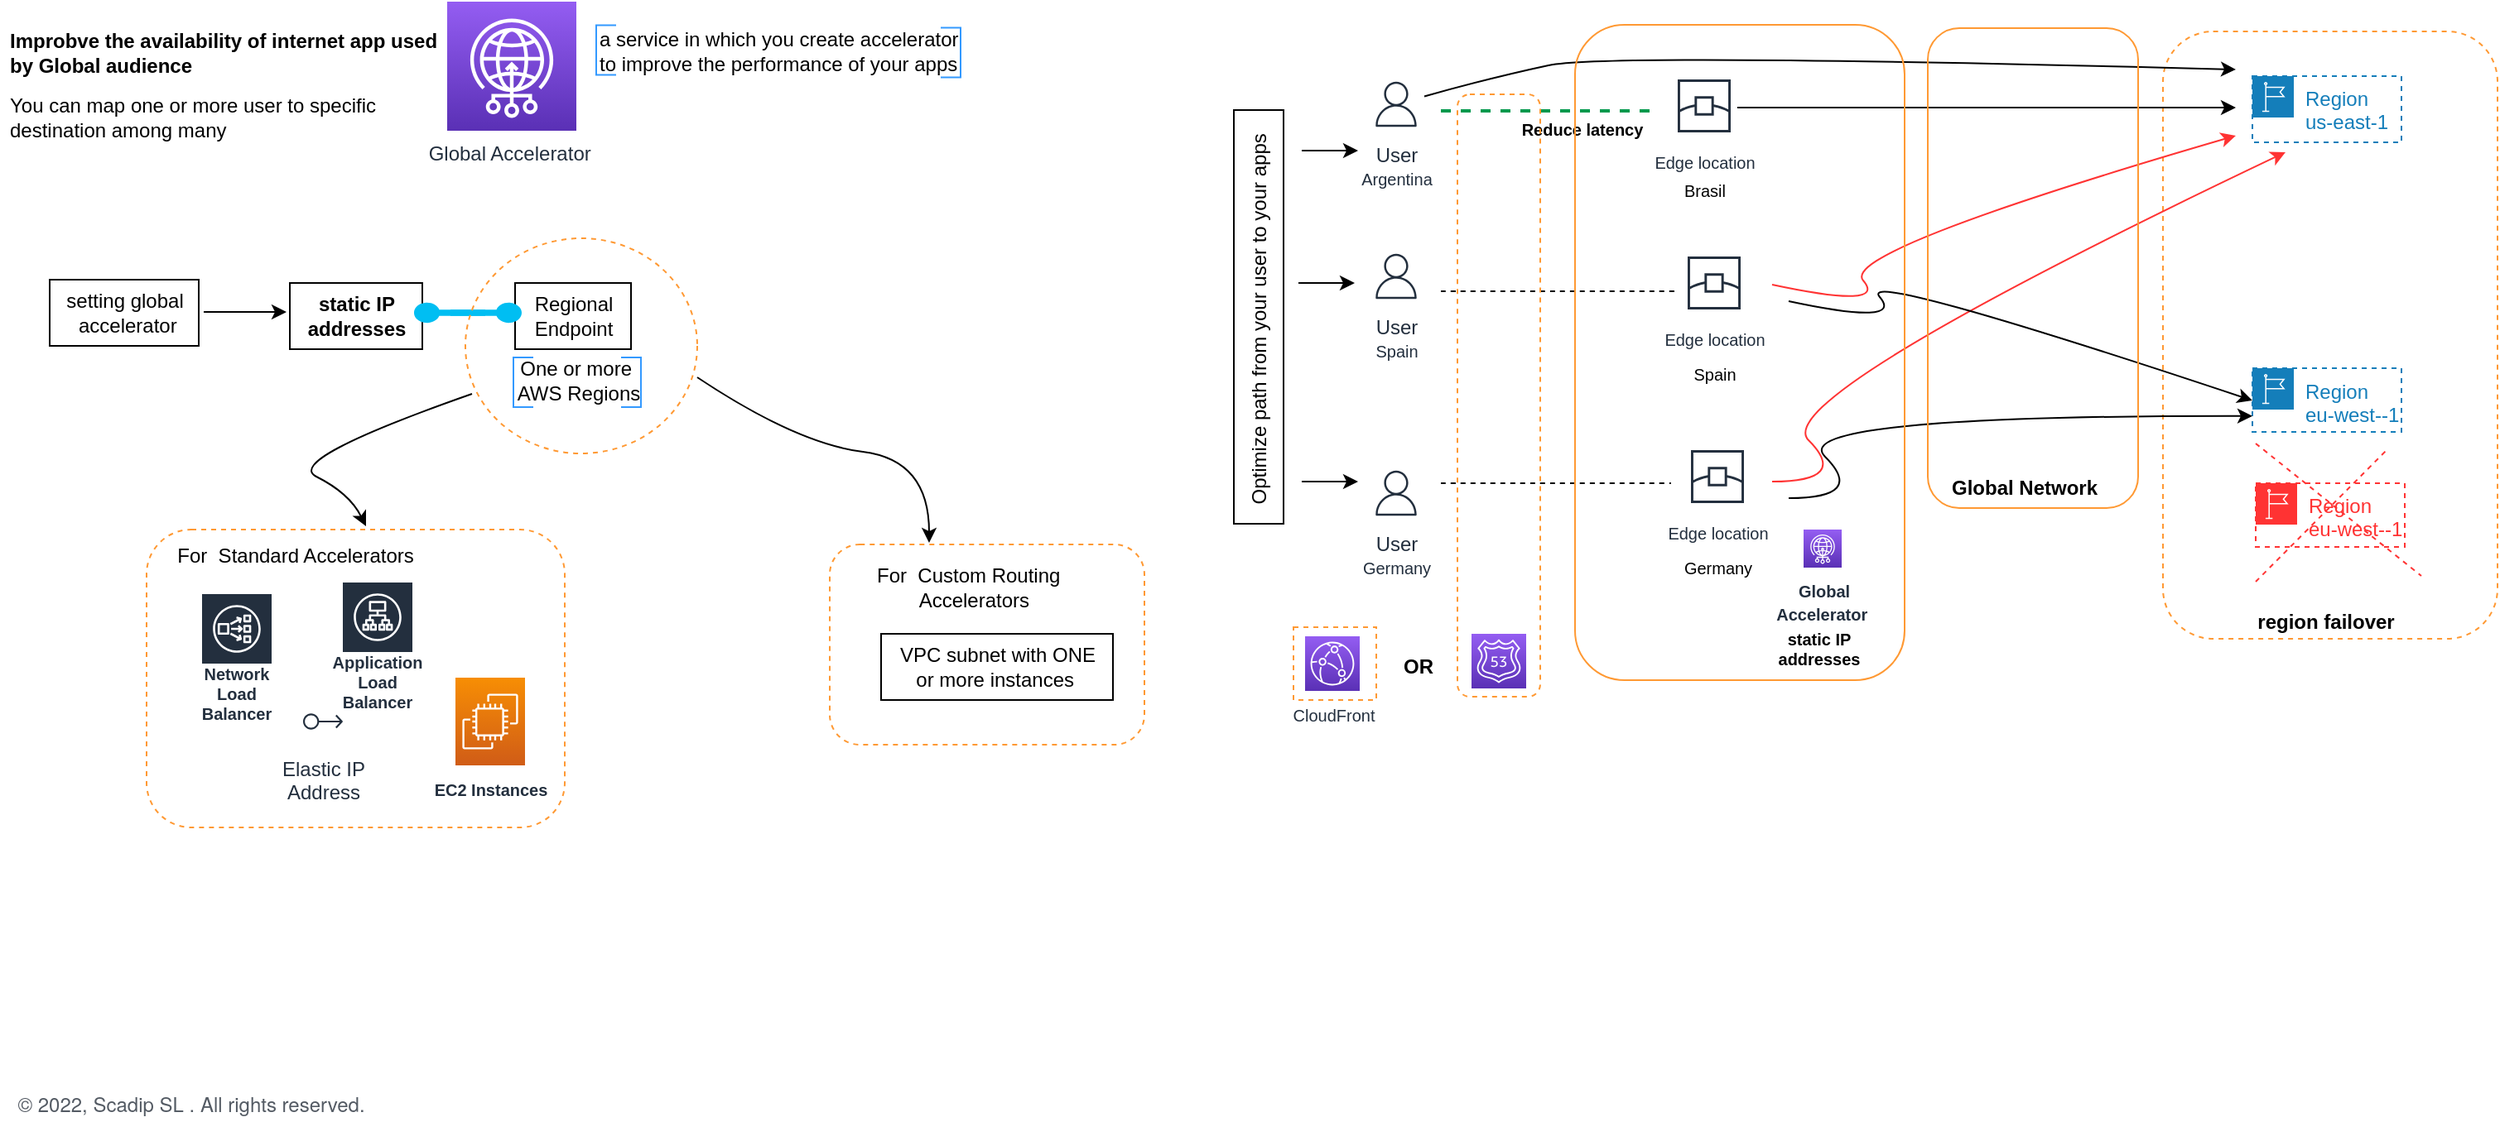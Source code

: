 <mxfile version="20.2.2" type="github">
  <diagram id="QTyaG9bJD4TBAgeyizxi" name="Page-1">
    <mxGraphModel dx="1411" dy="735" grid="1" gridSize="10" guides="1" tooltips="1" connect="1" arrows="1" fold="1" page="1" pageScale="1" pageWidth="1654" pageHeight="1169" math="0" shadow="0">
      <root>
        <mxCell id="0" />
        <mxCell id="1" parent="0" />
        <mxCell id="rK0ytJg0AkPBJS-4Hq_b-47" value="&lt;b&gt;Reduce latency&lt;/b&gt;" style="text;html=1;align=center;verticalAlign=middle;resizable=0;points=[];autosize=1;strokeColor=none;fillColor=none;fontSize=10;fontColor=#000000;" parent="1" vertex="1">
          <mxGeometry x="945" y="140.25" width="100" height="30" as="geometry" />
        </mxCell>
        <mxCell id="rK0ytJg0AkPBJS-4Hq_b-52" value="" style="rounded=1;whiteSpace=wrap;html=1;fontSize=10;fontColor=#000000;strokeColor=#FF9933;fillColor=none;dashed=1;" parent="1" vertex="1">
          <mxGeometry x="1346" y="96" width="202" height="367" as="geometry" />
        </mxCell>
        <mxCell id="OFWOmc6OxAkf4O8CphpO-27" value="" style="rounded=1;whiteSpace=wrap;html=1;strokeColor=#FF9933;strokeWidth=1;fillColor=none;dashed=1;" parent="1" vertex="1">
          <mxGeometry x="541" y="406" width="190" height="121" as="geometry" />
        </mxCell>
        <mxCell id="OFWOmc6OxAkf4O8CphpO-24" value="" style="rounded=1;whiteSpace=wrap;html=1;strokeColor=#FF9933;strokeWidth=1;fillColor=none;dashed=1;" parent="1" vertex="1">
          <mxGeometry x="128.5" y="397" width="252.5" height="180" as="geometry" />
        </mxCell>
        <mxCell id="OFWOmc6OxAkf4O8CphpO-14" value="Regional &lt;br&gt;Endpoint" style="text;html=1;align=center;verticalAlign=middle;resizable=0;points=[];autosize=1;strokeColor=default;fillColor=none;" parent="1" vertex="1">
          <mxGeometry x="351" y="248" width="70" height="40" as="geometry" />
        </mxCell>
        <mxCell id="OFWOmc6OxAkf4O8CphpO-1" value="Global Accelerator&amp;nbsp;" style="sketch=0;points=[[0,0,0],[0.25,0,0],[0.5,0,0],[0.75,0,0],[1,0,0],[0,1,0],[0.25,1,0],[0.5,1,0],[0.75,1,0],[1,1,0],[0,0.25,0],[0,0.5,0],[0,0.75,0],[1,0.25,0],[1,0.5,0],[1,0.75,0]];outlineConnect=0;fontColor=#232F3E;gradientColor=#945DF2;gradientDirection=north;fillColor=#5A30B5;strokeColor=#ffffff;dashed=0;verticalLabelPosition=bottom;verticalAlign=top;align=center;html=1;fontSize=12;fontStyle=0;aspect=fixed;shape=mxgraph.aws4.resourceIcon;resIcon=mxgraph.aws4.global_accelerator;" parent="1" vertex="1">
          <mxGeometry x="310" y="78" width="78" height="78" as="geometry" />
        </mxCell>
        <mxCell id="OFWOmc6OxAkf4O8CphpO-2" value="&lt;b&gt;Improbve the availability of internet app used&amp;nbsp;&lt;br&gt;by Global audience&amp;nbsp;&lt;/b&gt;" style="text;html=1;align=left;verticalAlign=middle;resizable=0;points=[];autosize=1;strokeColor=none;fillColor=none;" parent="1" vertex="1">
          <mxGeometry x="44" y="88.75" width="280" height="40" as="geometry" />
        </mxCell>
        <mxCell id="OFWOmc6OxAkf4O8CphpO-3" value="You can map one or more user to specific &lt;br&gt;destination among many&amp;nbsp;" style="text;html=1;align=left;verticalAlign=middle;resizable=0;points=[];autosize=1;strokeColor=none;fillColor=none;" parent="1" vertex="1">
          <mxGeometry x="44" y="128" width="240" height="40" as="geometry" />
        </mxCell>
        <mxCell id="OFWOmc6OxAkf4O8CphpO-4" value="a service in which you create accelerator &lt;br&gt;to improve the performance of your apps" style="text;html=1;align=left;verticalAlign=middle;resizable=0;points=[];autosize=1;strokeColor=none;fillColor=none;" parent="1" vertex="1">
          <mxGeometry x="400" y="88" width="240" height="40" as="geometry" />
        </mxCell>
        <mxCell id="OFWOmc6OxAkf4O8CphpO-5" value="" style="strokeWidth=1;html=1;shape=mxgraph.flowchart.annotation_1;align=left;pointerEvents=1;fontColor=#000033;fillColor=none;strokeColor=#3399FF;" parent="1" vertex="1">
          <mxGeometry x="400" y="92.25" width="12" height="30" as="geometry" />
        </mxCell>
        <mxCell id="OFWOmc6OxAkf4O8CphpO-6" value="" style="strokeWidth=1;html=1;shape=mxgraph.flowchart.annotation_1;align=left;pointerEvents=1;fontColor=#000033;fillColor=none;direction=west;strokeColor=#3399FF;" parent="1" vertex="1">
          <mxGeometry x="608" y="93.75" width="12" height="30" as="geometry" />
        </mxCell>
        <mxCell id="OFWOmc6OxAkf4O8CphpO-7" value="setting global&lt;br&gt;&amp;nbsp; accelerator&amp;nbsp;" style="text;html=1;align=center;verticalAlign=middle;resizable=0;points=[];autosize=1;strokeColor=default;fillColor=none;" parent="1" vertex="1">
          <mxGeometry x="70" y="246" width="90" height="40" as="geometry" />
        </mxCell>
        <mxCell id="OFWOmc6OxAkf4O8CphpO-8" value="" style="endArrow=classic;html=1;rounded=0;" parent="1" edge="1">
          <mxGeometry width="50" height="50" relative="1" as="geometry">
            <mxPoint x="163" y="265.5" as="sourcePoint" />
            <mxPoint x="213" y="265.5" as="targetPoint" />
          </mxGeometry>
        </mxCell>
        <mxCell id="OFWOmc6OxAkf4O8CphpO-9" value="&lt;b&gt;static IP &lt;br&gt;addresses&lt;/b&gt;" style="text;html=1;align=center;verticalAlign=middle;resizable=0;points=[];autosize=1;strokeColor=default;fillColor=none;" parent="1" vertex="1">
          <mxGeometry x="215" y="248" width="80" height="40" as="geometry" />
        </mxCell>
        <mxCell id="OFWOmc6OxAkf4O8CphpO-11" value="" style="verticalLabelPosition=bottom;html=1;verticalAlign=top;align=center;strokeColor=none;fillColor=#00BEF2;shape=mxgraph.azure.service_endpoint;" parent="1" vertex="1">
          <mxGeometry x="290" y="259.5" width="43" height="13" as="geometry" />
        </mxCell>
        <mxCell id="OFWOmc6OxAkf4O8CphpO-13" value="" style="verticalLabelPosition=bottom;html=1;verticalAlign=top;align=center;strokeColor=none;fillColor=#00BEF2;shape=mxgraph.azure.service_endpoint;direction=west;" parent="1" vertex="1">
          <mxGeometry x="312" y="259.5" width="43" height="13" as="geometry" />
        </mxCell>
        <mxCell id="OFWOmc6OxAkf4O8CphpO-15" value="VPC subnet with ONE &lt;br&gt;or more instances&amp;nbsp;" style="text;html=1;align=center;verticalAlign=middle;resizable=0;points=[];autosize=1;strokeColor=default;fillColor=none;" parent="1" vertex="1">
          <mxGeometry x="572" y="460" width="140" height="40" as="geometry" />
        </mxCell>
        <mxCell id="OFWOmc6OxAkf4O8CphpO-17" value="One or more&amp;nbsp;&lt;br&gt;AWS Regions" style="text;html=1;align=center;verticalAlign=middle;resizable=0;points=[];autosize=1;strokeColor=none;fillColor=none;" parent="1" vertex="1">
          <mxGeometry x="339" y="287" width="100" height="40" as="geometry" />
        </mxCell>
        <mxCell id="OFWOmc6OxAkf4O8CphpO-18" value="" style="strokeWidth=1;html=1;shape=mxgraph.flowchart.annotation_1;align=left;pointerEvents=1;fontColor=#000033;fillColor=none;strokeColor=#3399FF;" parent="1" vertex="1">
          <mxGeometry x="350" y="293" width="12" height="30" as="geometry" />
        </mxCell>
        <mxCell id="OFWOmc6OxAkf4O8CphpO-19" value="" style="strokeWidth=1;html=1;shape=mxgraph.flowchart.annotation_1;align=left;pointerEvents=1;fontColor=#000033;fillColor=none;direction=west;strokeColor=#3399FF;" parent="1" vertex="1">
          <mxGeometry x="415" y="293" width="12" height="30" as="geometry" />
        </mxCell>
        <mxCell id="OFWOmc6OxAkf4O8CphpO-20" value="Network Load Balancer" style="sketch=0;outlineConnect=0;fontColor=#232F3E;gradientColor=none;strokeColor=#ffffff;fillColor=#232F3E;dashed=0;verticalLabelPosition=middle;verticalAlign=bottom;align=center;html=1;whiteSpace=wrap;fontSize=10;fontStyle=1;spacing=3;shape=mxgraph.aws4.productIcon;prIcon=mxgraph.aws4.network_load_balancer;" parent="1" vertex="1">
          <mxGeometry x="161" y="435" width="44" height="83" as="geometry" />
        </mxCell>
        <mxCell id="OFWOmc6OxAkf4O8CphpO-21" value="&lt;br&gt;&lt;br&gt;&lt;br&gt;&lt;br&gt;&lt;br&gt;Application Load Balancer" style="sketch=0;outlineConnect=0;fontColor=#232F3E;gradientColor=none;strokeColor=#ffffff;fillColor=#232F3E;dashed=0;verticalLabelPosition=middle;verticalAlign=bottom;align=center;html=1;whiteSpace=wrap;fontSize=10;fontStyle=1;spacing=3;shape=mxgraph.aws4.productIcon;prIcon=mxgraph.aws4.application_load_balancer;" parent="1" vertex="1">
          <mxGeometry x="246" y="428" width="44" height="83" as="geometry" />
        </mxCell>
        <mxCell id="OFWOmc6OxAkf4O8CphpO-22" value="Elastic IP&#xa;Address" style="sketch=0;outlineConnect=0;fontColor=#232F3E;gradientColor=none;strokeColor=#232F3E;fillColor=none;dashed=0;verticalLabelPosition=bottom;verticalAlign=top;align=center;html=1;fontSize=12;fontStyle=0;aspect=fixed;shape=mxgraph.aws4.resourceIcon;resIcon=mxgraph.aws4.elastic_ip_address;" parent="1" vertex="1">
          <mxGeometry x="220" y="498" width="30" height="30" as="geometry" />
        </mxCell>
        <mxCell id="OFWOmc6OxAkf4O8CphpO-23" value="For&amp;nbsp; Standard Accelerators" style="text;html=1;align=center;verticalAlign=middle;resizable=0;points=[];autosize=1;strokeColor=none;fillColor=none;" parent="1" vertex="1">
          <mxGeometry x="133" y="398" width="170" height="30" as="geometry" />
        </mxCell>
        <mxCell id="OFWOmc6OxAkf4O8CphpO-26" value="&lt;font style=&quot;font-size: 10px;&quot;&gt;&lt;b&gt;EC2 Instances&lt;/b&gt;&lt;/font&gt;" style="sketch=0;points=[[0,0,0],[0.25,0,0],[0.5,0,0],[0.75,0,0],[1,0,0],[0,1,0],[0.25,1,0],[0.5,1,0],[0.75,1,0],[1,1,0],[0,0.25,0],[0,0.5,0],[0,0.75,0],[1,0.25,0],[1,0.5,0],[1,0.75,0]];outlineConnect=0;fontColor=#232F3E;gradientColor=#F78E04;gradientDirection=north;fillColor=#D05C17;strokeColor=#ffffff;dashed=0;verticalLabelPosition=bottom;verticalAlign=top;align=center;html=1;fontSize=12;fontStyle=0;shape=mxgraph.aws4.resourceIcon;resIcon=mxgraph.aws4.ec2;" parent="1" vertex="1">
          <mxGeometry x="315" y="486.5" width="42" height="53" as="geometry" />
        </mxCell>
        <mxCell id="OFWOmc6OxAkf4O8CphpO-28" value="For&amp;nbsp; Custom Routing&amp;nbsp;&lt;br&gt;&amp;nbsp;Accelerators" style="text;html=1;align=center;verticalAlign=middle;resizable=0;points=[];autosize=1;strokeColor=none;fillColor=none;" parent="1" vertex="1">
          <mxGeometry x="556" y="412" width="140" height="40" as="geometry" />
        </mxCell>
        <mxCell id="OFWOmc6OxAkf4O8CphpO-29" value="" style="ellipse;whiteSpace=wrap;html=1;dashed=1;fontSize=10;strokeColor=#FF9933;strokeWidth=1;fillColor=none;" parent="1" vertex="1">
          <mxGeometry x="321" y="221" width="140" height="130" as="geometry" />
        </mxCell>
        <mxCell id="OFWOmc6OxAkf4O8CphpO-30" value="" style="curved=1;endArrow=classic;html=1;rounded=0;fontSize=10;" parent="1" edge="1">
          <mxGeometry width="50" height="50" relative="1" as="geometry">
            <mxPoint x="325" y="315" as="sourcePoint" />
            <mxPoint x="261" y="395" as="targetPoint" />
            <Array as="points">
              <mxPoint x="211" y="355" />
              <mxPoint x="251" y="375" />
            </Array>
          </mxGeometry>
        </mxCell>
        <mxCell id="OFWOmc6OxAkf4O8CphpO-31" value="" style="curved=1;endArrow=classic;html=1;rounded=0;fontSize=10;" parent="1" edge="1">
          <mxGeometry width="50" height="50" relative="1" as="geometry">
            <mxPoint x="461" y="305" as="sourcePoint" />
            <mxPoint x="601" y="405" as="targetPoint" />
            <Array as="points">
              <mxPoint x="521" y="345" />
              <mxPoint x="601" y="355" />
            </Array>
          </mxGeometry>
        </mxCell>
        <mxCell id="OFWOmc6OxAkf4O8CphpO-32" value="&lt;span style=&quot;color: rgb(84, 91, 100); font-family: &amp;quot;Amazon Ember&amp;quot;, &amp;quot;Helvetica Neue&amp;quot;, Roboto, Arial, sans-serif; text-align: start; background-color: rgb(255, 255, 255);&quot;&gt;© 2022, Scadip SL&amp;nbsp;&lt;/span&gt;&lt;span style=&quot;color: rgb(84, 91, 100); font-family: &amp;quot;Amazon Ember&amp;quot;, &amp;quot;Helvetica Neue&amp;quot;, Roboto, Arial, sans-serif; text-align: start; background-color: rgb(255, 255, 255);&quot;&gt;. All rights reserved.&lt;/span&gt;" style="text;html=1;align=center;verticalAlign=middle;resizable=0;points=[];autosize=1;strokeColor=none;fillColor=none;fontSize=12;" parent="1" vertex="1">
          <mxGeometry x="40" y="734" width="230" height="20" as="geometry" />
        </mxCell>
        <mxCell id="rK0ytJg0AkPBJS-4Hq_b-6" value="User&lt;br&gt;&lt;font style=&quot;font-size: 10px;&quot;&gt;Argentina&lt;/font&gt;" style="sketch=0;outlineConnect=0;fontColor=#232F3E;gradientColor=none;strokeColor=#232F3E;fillColor=#ffffff;dashed=0;verticalLabelPosition=bottom;verticalAlign=top;align=center;html=1;fontSize=12;fontStyle=0;aspect=fixed;shape=mxgraph.aws4.resourceIcon;resIcon=mxgraph.aws4.user;" parent="1" vertex="1">
          <mxGeometry x="866" y="123" width="34" height="34" as="geometry" />
        </mxCell>
        <mxCell id="rK0ytJg0AkPBJS-4Hq_b-7" value="User&lt;br&gt;&lt;font style=&quot;font-size: 10px;&quot;&gt;Spain&lt;/font&gt;" style="sketch=0;outlineConnect=0;fontColor=#232F3E;gradientColor=none;strokeColor=#232F3E;fillColor=#ffffff;dashed=0;verticalLabelPosition=bottom;verticalAlign=top;align=center;html=1;fontSize=12;fontStyle=0;aspect=fixed;shape=mxgraph.aws4.resourceIcon;resIcon=mxgraph.aws4.user;" parent="1" vertex="1">
          <mxGeometry x="866" y="227" width="34" height="34" as="geometry" />
        </mxCell>
        <mxCell id="rK0ytJg0AkPBJS-4Hq_b-8" value="User&lt;br&gt;&lt;font style=&quot;font-size: 10px;&quot;&gt;Germany&lt;/font&gt;" style="sketch=0;outlineConnect=0;fontColor=#232F3E;gradientColor=none;strokeColor=#232F3E;fillColor=#ffffff;dashed=0;verticalLabelPosition=bottom;verticalAlign=top;align=center;html=1;fontSize=12;fontStyle=0;aspect=fixed;shape=mxgraph.aws4.resourceIcon;resIcon=mxgraph.aws4.user;" parent="1" vertex="1">
          <mxGeometry x="866" y="358" width="34" height="34" as="geometry" />
        </mxCell>
        <mxCell id="rK0ytJg0AkPBJS-4Hq_b-22" value="" style="group" parent="1" vertex="1" connectable="0">
          <mxGeometry x="1044" y="121" width="50" height="86" as="geometry" />
        </mxCell>
        <mxCell id="rK0ytJg0AkPBJS-4Hq_b-11" value="&lt;font style=&quot;font-size: 10px;&quot;&gt;Edge location&lt;/font&gt;" style="sketch=0;outlineConnect=0;fontColor=#232F3E;gradientColor=none;strokeColor=#232F3E;fillColor=#ffffff;dashed=0;verticalLabelPosition=bottom;verticalAlign=top;align=center;html=1;fontSize=12;fontStyle=0;aspect=fixed;shape=mxgraph.aws4.resourceIcon;resIcon=mxgraph.aws4.edge_location;" parent="rK0ytJg0AkPBJS-4Hq_b-22" vertex="1">
          <mxGeometry x="5" width="40" height="40" as="geometry" />
        </mxCell>
        <mxCell id="rK0ytJg0AkPBJS-4Hq_b-12" value="Brasil" style="text;html=1;align=center;verticalAlign=middle;resizable=0;points=[];autosize=1;strokeColor=none;fillColor=none;fontSize=10;" parent="rK0ytJg0AkPBJS-4Hq_b-22" vertex="1">
          <mxGeometry y="56" width="50" height="30" as="geometry" />
        </mxCell>
        <mxCell id="rK0ytJg0AkPBJS-4Hq_b-23" value="" style="group" parent="1" vertex="1" connectable="0">
          <mxGeometry x="1050" y="228" width="50" height="90" as="geometry" />
        </mxCell>
        <mxCell id="rK0ytJg0AkPBJS-4Hq_b-18" value="&lt;font style=&quot;font-size: 10px;&quot;&gt;Edge location&lt;/font&gt;" style="sketch=0;outlineConnect=0;fontColor=#232F3E;gradientColor=none;strokeColor=#232F3E;fillColor=#ffffff;dashed=0;verticalLabelPosition=bottom;verticalAlign=top;align=center;html=1;fontSize=12;fontStyle=0;aspect=fixed;shape=mxgraph.aws4.resourceIcon;resIcon=mxgraph.aws4.edge_location;" parent="rK0ytJg0AkPBJS-4Hq_b-23" vertex="1">
          <mxGeometry x="5" width="40" height="40" as="geometry" />
        </mxCell>
        <mxCell id="rK0ytJg0AkPBJS-4Hq_b-19" value="Spain" style="text;html=1;align=center;verticalAlign=middle;resizable=0;points=[];autosize=1;strokeColor=none;fillColor=none;fontSize=10;" parent="rK0ytJg0AkPBJS-4Hq_b-23" vertex="1">
          <mxGeometry y="60" width="50" height="30" as="geometry" />
        </mxCell>
        <mxCell id="rK0ytJg0AkPBJS-4Hq_b-24" value="" style="group" parent="1" vertex="1" connectable="0">
          <mxGeometry x="1047" y="345" width="60" height="90" as="geometry" />
        </mxCell>
        <mxCell id="rK0ytJg0AkPBJS-4Hq_b-16" value="&lt;font style=&quot;font-size: 10px;&quot;&gt;Edge location&lt;/font&gt;" style="sketch=0;outlineConnect=0;fontColor=#232F3E;gradientColor=none;strokeColor=#232F3E;fillColor=#ffffff;dashed=0;verticalLabelPosition=bottom;verticalAlign=top;align=center;html=1;fontSize=12;fontStyle=0;aspect=fixed;shape=mxgraph.aws4.resourceIcon;resIcon=mxgraph.aws4.edge_location;" parent="rK0ytJg0AkPBJS-4Hq_b-24" vertex="1">
          <mxGeometry x="10" width="40" height="40" as="geometry" />
        </mxCell>
        <mxCell id="rK0ytJg0AkPBJS-4Hq_b-17" value="Germany" style="text;html=1;align=center;verticalAlign=middle;resizable=0;points=[];autosize=1;strokeColor=none;fillColor=none;fontSize=10;" parent="rK0ytJg0AkPBJS-4Hq_b-24" vertex="1">
          <mxGeometry y="60" width="60" height="30" as="geometry" />
        </mxCell>
        <mxCell id="rK0ytJg0AkPBJS-4Hq_b-26" value="Region&lt;br&gt;us-east-1" style="points=[[0,0],[0.25,0],[0.5,0],[0.75,0],[1,0],[1,0.25],[1,0.5],[1,0.75],[1,1],[0.75,1],[0.5,1],[0.25,1],[0,1],[0,0.75],[0,0.5],[0,0.25]];outlineConnect=0;gradientColor=none;html=1;whiteSpace=wrap;fontSize=12;fontStyle=0;container=1;pointerEvents=0;collapsible=0;recursiveResize=0;shape=mxgraph.aws4.group;grIcon=mxgraph.aws4.group_region;strokeColor=#147EBA;fillColor=none;verticalAlign=top;align=left;spacingLeft=30;fontColor=#147EBA;dashed=1;" parent="1" vertex="1">
          <mxGeometry x="1400" y="123" width="90" height="40" as="geometry" />
        </mxCell>
        <mxCell id="rK0ytJg0AkPBJS-4Hq_b-27" value="Region&lt;br&gt;eu-west--1" style="points=[[0,0],[0.25,0],[0.5,0],[0.75,0],[1,0],[1,0.25],[1,0.5],[1,0.75],[1,1],[0.75,1],[0.5,1],[0.25,1],[0,1],[0,0.75],[0,0.5],[0,0.25]];outlineConnect=0;gradientColor=none;html=1;whiteSpace=wrap;fontSize=12;fontStyle=0;container=1;pointerEvents=0;collapsible=0;recursiveResize=0;shape=mxgraph.aws4.group;grIcon=mxgraph.aws4.group_region;strokeColor=#147EBA;fillColor=none;verticalAlign=top;align=left;spacingLeft=30;fontColor=#147EBA;dashed=1;" parent="1" vertex="1">
          <mxGeometry x="1400" y="299.5" width="90" height="38.5" as="geometry" />
        </mxCell>
        <mxCell id="rK0ytJg0AkPBJS-4Hq_b-29" value="" style="curved=1;endArrow=classic;html=1;rounded=0;fontSize=10;strokeColor=#FF3333;" parent="1" edge="1">
          <mxGeometry width="50" height="50" relative="1" as="geometry">
            <mxPoint x="1110" y="249" as="sourcePoint" />
            <mxPoint x="1390" y="159" as="targetPoint" />
            <Array as="points">
              <mxPoint x="1180" y="264" />
              <mxPoint x="1150" y="229" />
            </Array>
          </mxGeometry>
        </mxCell>
        <mxCell id="rK0ytJg0AkPBJS-4Hq_b-30" value="" style="curved=1;endArrow=classic;html=1;rounded=0;fontSize=10;strokeColor=#FF3333;" parent="1" edge="1">
          <mxGeometry width="50" height="50" relative="1" as="geometry">
            <mxPoint x="1110" y="368" as="sourcePoint" />
            <mxPoint x="1420" y="169" as="targetPoint" />
            <Array as="points">
              <mxPoint x="1157" y="368" />
              <mxPoint x="1107" y="318" />
            </Array>
          </mxGeometry>
        </mxCell>
        <mxCell id="rK0ytJg0AkPBJS-4Hq_b-34" value="" style="endArrow=classic;html=1;rounded=0;fontSize=10;" parent="1" edge="1">
          <mxGeometry width="50" height="50" relative="1" as="geometry">
            <mxPoint x="1089" y="142" as="sourcePoint" />
            <mxPoint x="1390" y="142" as="targetPoint" />
          </mxGeometry>
        </mxCell>
        <mxCell id="rK0ytJg0AkPBJS-4Hq_b-35" value="" style="endArrow=none;dashed=1;html=1;fontSize=10;strokeWidth=2;strokeColor=#00994D;rounded=0;" parent="1" edge="1">
          <mxGeometry width="50" height="50" relative="1" as="geometry">
            <mxPoint x="910" y="144" as="sourcePoint" />
            <mxPoint x="1040" y="144" as="targetPoint" />
          </mxGeometry>
        </mxCell>
        <mxCell id="rK0ytJg0AkPBJS-4Hq_b-37" value="" style="endArrow=none;dashed=1;html=1;fontSize=10;curved=1;strokeWidth=1;" parent="1" edge="1">
          <mxGeometry width="50" height="50" relative="1" as="geometry">
            <mxPoint x="910" y="253" as="sourcePoint" />
            <mxPoint x="1052" y="253" as="targetPoint" />
          </mxGeometry>
        </mxCell>
        <mxCell id="rK0ytJg0AkPBJS-4Hq_b-38" value="" style="endArrow=none;dashed=1;html=1;fontSize=10;curved=1;strokeWidth=1;" parent="1" edge="1">
          <mxGeometry width="50" height="50" relative="1" as="geometry">
            <mxPoint x="910" y="369" as="sourcePoint" />
            <mxPoint x="1049" y="369" as="targetPoint" />
          </mxGeometry>
        </mxCell>
        <mxCell id="rK0ytJg0AkPBJS-4Hq_b-39" value="&lt;font color=&quot;#ff3333&quot;&gt;Region&lt;br&gt;eu-west--1&lt;/font&gt;" style="points=[[0,0],[0.25,0],[0.5,0],[0.75,0],[1,0],[1,0.25],[1,0.5],[1,0.75],[1,1],[0.75,1],[0.5,1],[0.25,1],[0,1],[0,0.75],[0,0.5],[0,0.25]];outlineConnect=0;gradientColor=none;html=1;whiteSpace=wrap;fontSize=12;fontStyle=0;container=1;pointerEvents=0;collapsible=0;recursiveResize=0;shape=mxgraph.aws4.group;grIcon=mxgraph.aws4.group_region;strokeColor=#FF3333;fillColor=none;verticalAlign=top;align=left;spacingLeft=30;fontColor=#147EBA;dashed=1;" parent="1" vertex="1">
          <mxGeometry x="1402" y="369" width="90" height="38.5" as="geometry" />
        </mxCell>
        <mxCell id="rK0ytJg0AkPBJS-4Hq_b-41" value="" style="endArrow=none;dashed=1;html=1;fontSize=10;fontColor=#FF3333;strokeWidth=1;curved=1;strokeColor=#FF3333;" parent="rK0ytJg0AkPBJS-4Hq_b-39" edge="1">
          <mxGeometry width="50" height="50" relative="1" as="geometry">
            <mxPoint y="-24" as="sourcePoint" />
            <mxPoint x="100" y="56" as="targetPoint" />
          </mxGeometry>
        </mxCell>
        <mxCell id="rK0ytJg0AkPBJS-4Hq_b-40" value="" style="endArrow=none;dashed=1;html=1;fontSize=10;fontColor=#FF3333;strokeWidth=1;curved=1;strokeColor=#FF3333;" parent="rK0ytJg0AkPBJS-4Hq_b-39" edge="1">
          <mxGeometry width="50" height="50" relative="1" as="geometry">
            <mxPoint y="59.5" as="sourcePoint" />
            <mxPoint x="80" y="-21" as="targetPoint" />
          </mxGeometry>
        </mxCell>
        <mxCell id="rK0ytJg0AkPBJS-4Hq_b-43" value="" style="curved=1;endArrow=classic;html=1;rounded=0;fontSize=10;strokeColor=default;" parent="1" edge="1">
          <mxGeometry width="50" height="50" relative="1" as="geometry">
            <mxPoint x="1120" y="259" as="sourcePoint" />
            <mxPoint x="1400" y="319" as="targetPoint" />
            <Array as="points">
              <mxPoint x="1190" y="274" />
              <mxPoint x="1160" y="239" />
            </Array>
          </mxGeometry>
        </mxCell>
        <mxCell id="rK0ytJg0AkPBJS-4Hq_b-44" value="" style="curved=1;endArrow=classic;html=1;rounded=0;fontSize=10;entryX=0;entryY=0.75;entryDx=0;entryDy=0;" parent="1" target="rK0ytJg0AkPBJS-4Hq_b-27" edge="1">
          <mxGeometry width="50" height="50" relative="1" as="geometry">
            <mxPoint x="1120" y="378" as="sourcePoint" />
            <mxPoint x="1400" y="339" as="targetPoint" />
            <Array as="points">
              <mxPoint x="1167" y="378" />
              <mxPoint x="1117" y="328" />
            </Array>
          </mxGeometry>
        </mxCell>
        <mxCell id="rK0ytJg0AkPBJS-4Hq_b-45" value="" style="curved=1;endArrow=classic;html=1;rounded=0;fontSize=10;strokeColor=default;" parent="1" source="rK0ytJg0AkPBJS-4Hq_b-6" edge="1">
          <mxGeometry width="50" height="50" relative="1" as="geometry">
            <mxPoint x="940" y="129" as="sourcePoint" />
            <mxPoint x="1390" y="119" as="targetPoint" />
            <Array as="points">
              <mxPoint x="940" y="124" />
              <mxPoint x="1010" y="109" />
            </Array>
          </mxGeometry>
        </mxCell>
        <mxCell id="rK0ytJg0AkPBJS-4Hq_b-48" value="" style="rounded=1;whiteSpace=wrap;html=1;fontSize=10;fontColor=#000000;strokeColor=#FF9933;fillColor=none;" parent="1" vertex="1">
          <mxGeometry x="991" y="92" width="199" height="396" as="geometry" />
        </mxCell>
        <mxCell id="rK0ytJg0AkPBJS-4Hq_b-50" value="&lt;font style=&quot;font-size: 10px;&quot;&gt;&lt;b&gt;Global &lt;br&gt;Accelerator&amp;nbsp;&lt;/b&gt;&lt;/font&gt;" style="sketch=0;points=[[0,0,0],[0.25,0,0],[0.5,0,0],[0.75,0,0],[1,0,0],[0,1,0],[0.25,1,0],[0.5,1,0],[0.75,1,0],[1,1,0],[0,0.25,0],[0,0.5,0],[0,0.75,0],[1,0.25,0],[1,0.5,0],[1,0.75,0]];outlineConnect=0;fontColor=#232F3E;gradientColor=#945DF2;gradientDirection=north;fillColor=#5A30B5;strokeColor=#ffffff;dashed=0;verticalLabelPosition=bottom;verticalAlign=top;align=center;html=1;fontSize=12;fontStyle=0;aspect=fixed;shape=mxgraph.aws4.resourceIcon;resIcon=mxgraph.aws4.global_accelerator;" parent="1" vertex="1">
          <mxGeometry x="1129" y="397" width="23" height="23" as="geometry" />
        </mxCell>
        <mxCell id="rK0ytJg0AkPBJS-4Hq_b-53" value="&lt;font style=&quot;font-size: 12px;&quot;&gt;&lt;b&gt;region failover&lt;/b&gt;&lt;/font&gt;" style="text;html=1;align=center;verticalAlign=middle;resizable=0;points=[];autosize=1;strokeColor=none;fillColor=none;fontSize=10;fontColor=#000000;" parent="1" vertex="1">
          <mxGeometry x="1389" y="438" width="110" height="30" as="geometry" />
        </mxCell>
        <mxCell id="rK0ytJg0AkPBJS-4Hq_b-55" value="Optimize path from your user to your apps&amp;nbsp;" style="text;html=1;align=center;verticalAlign=middle;resizable=0;points=[];autosize=1;strokeColor=default;fillColor=none;fontSize=12;fontColor=#000000;rotation=270;" parent="1" vertex="1">
          <mxGeometry x="675" y="253.5" width="250" height="30" as="geometry" />
        </mxCell>
        <mxCell id="rK0ytJg0AkPBJS-4Hq_b-58" value="" style="endArrow=classic;html=1;rounded=0;fontSize=12;fontColor=#000000;strokeColor=#000000;strokeWidth=1;" parent="1" edge="1">
          <mxGeometry width="50" height="50" relative="1" as="geometry">
            <mxPoint x="826" y="168" as="sourcePoint" />
            <mxPoint x="860" y="168" as="targetPoint" />
          </mxGeometry>
        </mxCell>
        <mxCell id="rK0ytJg0AkPBJS-4Hq_b-59" value="" style="endArrow=classic;html=1;rounded=0;fontSize=12;fontColor=#000000;strokeColor=#000000;strokeWidth=1;" parent="1" edge="1">
          <mxGeometry width="50" height="50" relative="1" as="geometry">
            <mxPoint x="824" y="248" as="sourcePoint" />
            <mxPoint x="858" y="248" as="targetPoint" />
          </mxGeometry>
        </mxCell>
        <mxCell id="rK0ytJg0AkPBJS-4Hq_b-60" value="" style="endArrow=classic;html=1;rounded=0;fontSize=12;fontColor=#000000;strokeColor=#000000;strokeWidth=1;" parent="1" edge="1">
          <mxGeometry width="50" height="50" relative="1" as="geometry">
            <mxPoint x="826" y="368" as="sourcePoint" />
            <mxPoint x="860" y="368" as="targetPoint" />
          </mxGeometry>
        </mxCell>
        <mxCell id="rK0ytJg0AkPBJS-4Hq_b-61" value="" style="rounded=1;whiteSpace=wrap;html=1;fontSize=10;fontColor=#000000;strokeColor=#FF9933;fillColor=none;" parent="1" vertex="1">
          <mxGeometry x="1204" y="94" width="127" height="290" as="geometry" />
        </mxCell>
        <mxCell id="rK0ytJg0AkPBJS-4Hq_b-62" value="&lt;b&gt;Global Network&lt;/b&gt;" style="text;html=1;align=center;verticalAlign=middle;resizable=0;points=[];autosize=1;strokeColor=none;fillColor=none;fontSize=12;fontColor=#000000;" parent="1" vertex="1">
          <mxGeometry x="1207" y="357" width="110" height="30" as="geometry" />
        </mxCell>
        <mxCell id="rK0ytJg0AkPBJS-4Hq_b-65" value="&lt;b style=&quot;text-align: left;&quot;&gt;static IP&lt;br&gt;addresses&lt;/b&gt;" style="text;html=1;align=center;verticalAlign=middle;resizable=0;points=[];autosize=1;strokeColor=none;fillColor=none;fontSize=10;fontColor=#000000;" parent="1" vertex="1">
          <mxGeometry x="1103" y="449" width="70" height="40" as="geometry" />
        </mxCell>
        <mxCell id="rK0ytJg0AkPBJS-4Hq_b-66" value="" style="rounded=1;whiteSpace=wrap;html=1;fontSize=10;fontColor=#000000;strokeColor=#FF9933;fillColor=none;dashed=1;" parent="1" vertex="1">
          <mxGeometry x="920" y="134" width="50" height="364" as="geometry" />
        </mxCell>
        <mxCell id="rK0ytJg0AkPBJS-4Hq_b-67" value="" style="sketch=0;points=[[0,0,0],[0.25,0,0],[0.5,0,0],[0.75,0,0],[1,0,0],[0,1,0],[0.25,1,0],[0.5,1,0],[0.75,1,0],[1,1,0],[0,0.25,0],[0,0.5,0],[0,0.75,0],[1,0.25,0],[1,0.5,0],[1,0.75,0]];outlineConnect=0;fontColor=#232F3E;gradientColor=#945DF2;gradientDirection=north;fillColor=#5A30B5;strokeColor=#ffffff;dashed=0;verticalLabelPosition=bottom;verticalAlign=top;align=center;html=1;fontSize=12;fontStyle=0;aspect=fixed;shape=mxgraph.aws4.resourceIcon;resIcon=mxgraph.aws4.route_53;" parent="1" vertex="1">
          <mxGeometry x="928.5" y="460" width="33" height="33" as="geometry" />
        </mxCell>
        <mxCell id="-6d9jXD6kVyFNlMg8OC9-1" value="" style="rounded=1;whiteSpace=wrap;html=1;fontSize=10;fontColor=#000000;strokeColor=#FF9933;fillColor=none;dashed=1;arcSize=0;" vertex="1" parent="1">
          <mxGeometry x="821" y="456" width="50" height="44" as="geometry" />
        </mxCell>
        <mxCell id="-6d9jXD6kVyFNlMg8OC9-2" value="&lt;b&gt;OR&lt;/b&gt;" style="text;html=1;align=center;verticalAlign=middle;resizable=0;points=[];autosize=1;strokeColor=none;fillColor=none;" vertex="1" parent="1">
          <mxGeometry x="876" y="465" width="40" height="30" as="geometry" />
        </mxCell>
        <mxCell id="-6d9jXD6kVyFNlMg8OC9-3" value="&lt;font style=&quot;font-size: 10px;&quot;&gt;CloudFront&lt;/font&gt;" style="sketch=0;points=[[0,0,0],[0.25,0,0],[0.5,0,0],[0.75,0,0],[1,0,0],[0,1,0],[0.25,1,0],[0.5,1,0],[0.75,1,0],[1,1,0],[0,0.25,0],[0,0.5,0],[0,0.75,0],[1,0.25,0],[1,0.5,0],[1,0.75,0]];outlineConnect=0;fontColor=#232F3E;gradientColor=#945DF2;gradientDirection=north;fillColor=#5A30B5;strokeColor=#ffffff;dashed=0;verticalLabelPosition=bottom;verticalAlign=top;align=center;html=1;fontSize=12;fontStyle=0;aspect=fixed;shape=mxgraph.aws4.resourceIcon;resIcon=mxgraph.aws4.cloudfront;" vertex="1" parent="1">
          <mxGeometry x="828" y="461.5" width="33" height="33" as="geometry" />
        </mxCell>
      </root>
    </mxGraphModel>
  </diagram>
</mxfile>
